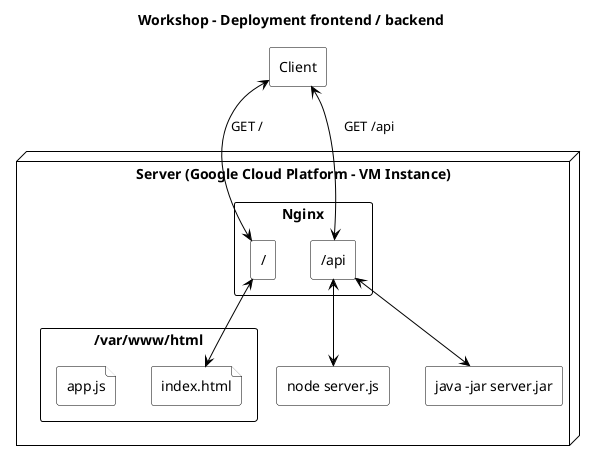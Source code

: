 @startuml

title
Workshop - Deployment frontend / backend
end title

skinparam component {
    ArrowColor black
    ArrowFontColor black
}

skinparam node {
    BorderColor black
    BackgroundColor white
}

skinparam rectangle {
    BorderColor black
    BackgroundColor white
}

skinparam file {
    BorderColor black
    BackgroundColor white
}

skinparam database {
    BorderColor black
    BackgroundColor white
}

rectangle "Client" as node_client
node "Server (Google Cloud Platform - VM Instance)" as node_server {
    rectangle "Nginx" as node_nginx {
        rectangle "/" as node_nginx_root
        rectangle "/api" as node_nginx_api
    }
    rectangle "/var/www/html" as node_html {
        file "index.html" as file_index
        file "app.js" as file_app
    }
    rectangle "node server.js" as node_node
    rectangle "java -jar server.jar" as node_java
'    database "PostgreSQL" as database_postgres
}

' Get /
node_client <--> node_nginx_root : "GET /                 "
node_nginx_root <--> file_index

' Get /api
node_client <--> node_nginx_api : "    GET /api"
node_nginx_api <--> node_node
node_nginx_api <--> node_java

' Backend -> database
'node_node <--> database_postgres
'node_java <--> database_postgres

@enduml